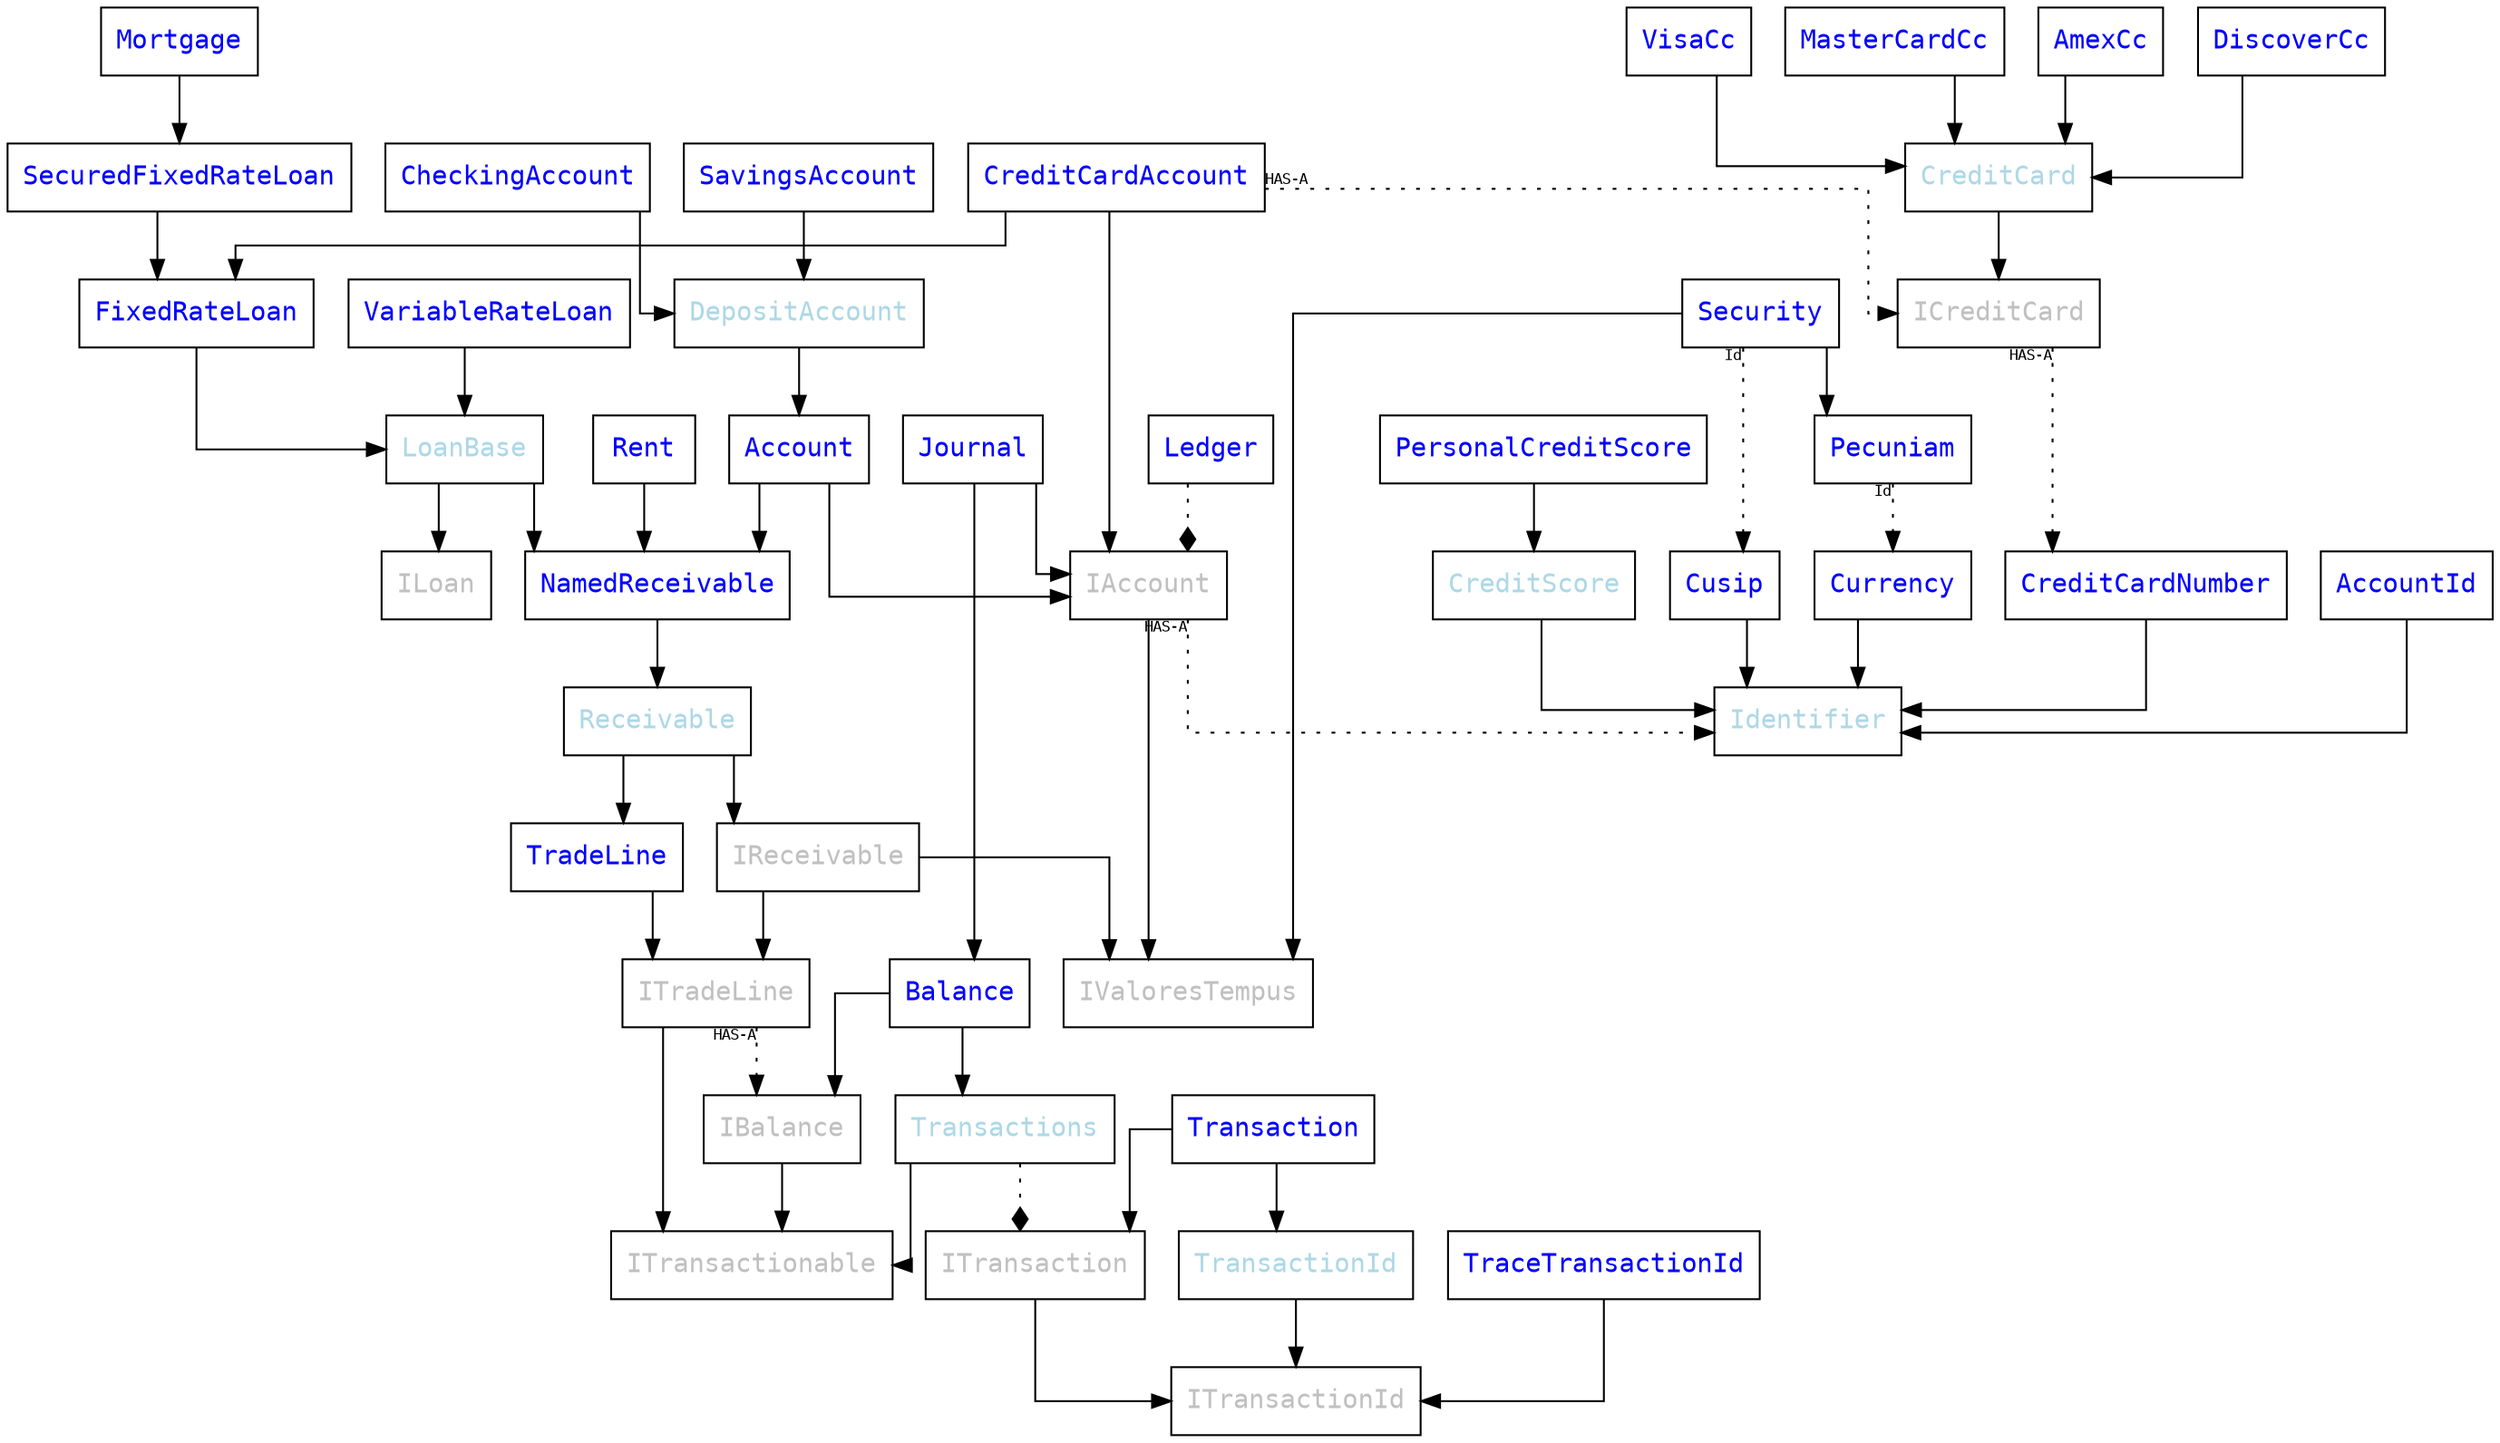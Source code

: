 digraph noFutureRandDataSp {
    node [fontname=Consolas, shape=box fontcolor="blue"]
    graph [splines=ortho];
    
    LoanBase [fontcolor="lightblue"]
    CreditCard [fontcolor="lightblue"]
    CreditScore [fontcolor="lightblue"]
    ICreditCard [fontcolor="grey"]
    IAccount [fontcolor="grey"]
    IBalance [fontcolor="grey"]
    ILoan [fontcolor="grey"]
    IReceivable [fontcolor="grey"]
    ITradeLine [fontcolor="grey"]
    ITransaction [fontcolor="grey"]
    ITransactionable [fontcolor="grey"]
    ITransactionId [fontcolor="grey"]
    IValoresTempus [fontcolor="grey"]
    LoanBase [fontcolor="lightblue"]
    Receivable [fontcolor="lightblue"]
    TransactionId [fontcolor="lightblue"]
    DepositAccount [fontcolor="lightblue"]
    Identifier [fontcolor="lightblue"]
    Transactions [fontcolor="lightblue"]
    
    Mortgage -> SecuredFixedRateLoan
    SecuredFixedRateLoan -> FixedRateLoan
    CreditCardAccount -> FixedRateLoan
    CreditCardAccount -> IAccount
    CreditCardAccount -> ICreditCard [style="dotted" taillabel="HAS-A",fontname=Consolas, fontsize=8]
    FixedRateLoan -> LoanBase
    LoanBase -> NamedReceivable
    Rent -> NamedReceivable
    CheckingAccount -> DepositAccount
    SavingsAccount -> DepositAccount
    Account -> NamedReceivable
    Account -> IAccount
    DepositAccount -> Account
    Receivable -> IReceivable
    Receivable -> TradeLine
    IReceivable -> ITradeLine
    IReceivable -> IValoresTempus
    LoanBase -> ILoan
    TradeLine -> ITradeLine
    ITradeLine -> ITransactionable
    IAccount -> IValoresTempus
    IAccount -> Identifier [style="dotted" taillabel="HAS-A",fontname=Consolas, fontsize=8]
    NamedReceivable -> Receivable
    ITradeLine -> IBalance [style="dotted" taillabel="HAS-A",fontname=Consolas, fontsize=8]
    Balance -> IBalance
    Balance -> Transactions
    VariableRateLoan -> LoanBase
    Security -> IValoresTempus
    Security -> Pecuniam
    Security -> Cusip [style="dotted", taillabel="Id",fontname=Consolas, fontsize=8]
    Cusip -> Identifier
    Pecuniam -> Currency [style="dotted", taillabel="Id",fontname=Consolas, fontsize=8]
    Currency -> Identifier
    CreditScore -> Identifier
    PersonalCreditScore -> CreditScore
    CreditCardNumber -> Identifier
    VisaCc -> CreditCard
    MasterCardCc -> CreditCard
    AmexCc -> CreditCard
    DiscoverCc -> CreditCard
    CreditCard -> ICreditCard
    ICreditCard -> CreditCardNumber [style="dotted" taillabel="HAS-A",fontname=Consolas, fontsize=8]
    IBalance -> ITransactionable
    AccountId -> Identifier
    Transactions -> ITransaction [style="dotted" arrowhead="diamond"]
    Transactions -> ITransactionable
    Transaction -> ITransaction
    Transaction -> TransactionId
    ITransaction -> ITransactionId
    TransactionId -> ITransactionId
    TraceTransactionId -> ITransactionId
    Journal -> Balance
    Journal -> IAccount
    Ledger -> IAccount [style="dotted" arrowhead="diamond"]
}